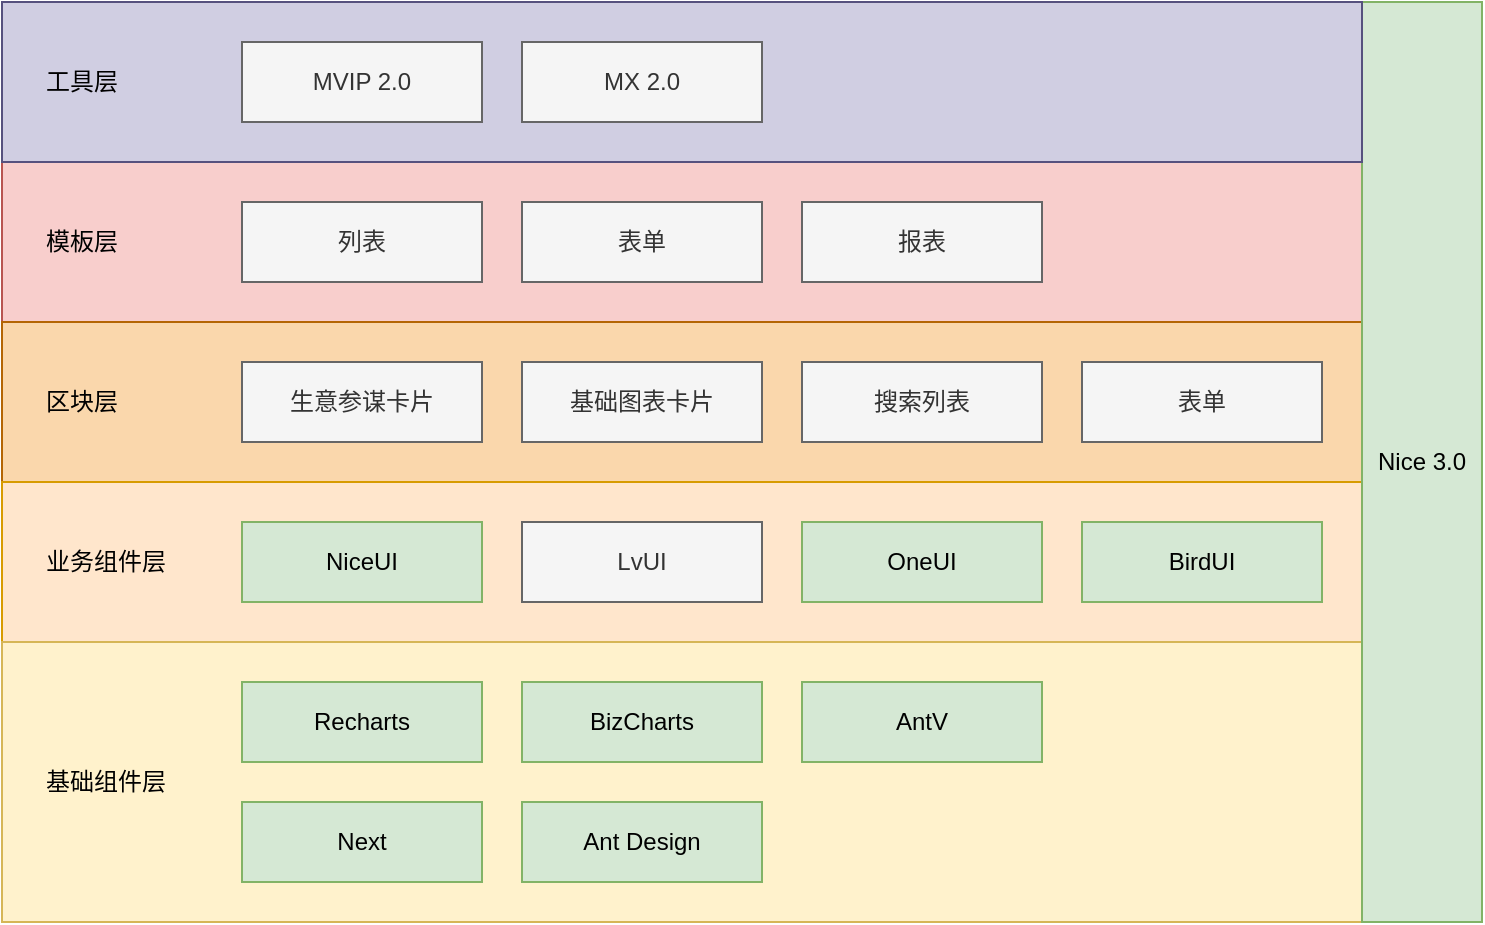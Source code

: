 <mxfile version="10.7.7" type="github"><diagram id="eCYCcVGZM8zuP2F3caHS" name="Page-1"><mxGraphModel dx="1398" dy="778" grid="1" gridSize="10" guides="1" tooltips="1" connect="1" arrows="1" fold="1" page="1" pageScale="1" pageWidth="850" pageHeight="1100" math="0" shadow="0"><root><mxCell id="0"/><mxCell id="1" parent="0"/><mxCell id="d-Ek-IJROSjr1t9yNMu3-24" value="" style="rounded=0;whiteSpace=wrap;html=1;fillColor=#f8cecc;strokeColor=#b85450;" vertex="1" parent="1"><mxGeometry x="40" y="320" width="680" height="80" as="geometry"/></mxCell><mxCell id="d-Ek-IJROSjr1t9yNMu3-23" value="" style="rounded=0;whiteSpace=wrap;html=1;fillColor=#fad7ac;strokeColor=#b46504;" vertex="1" parent="1"><mxGeometry x="40" y="400" width="680" height="80" as="geometry"/></mxCell><mxCell id="d-Ek-IJROSjr1t9yNMu3-22" value="" style="rounded=0;whiteSpace=wrap;html=1;fillColor=#ffe6cc;strokeColor=#d79b00;" vertex="1" parent="1"><mxGeometry x="40" y="480" width="680" height="80" as="geometry"/></mxCell><mxCell id="d-Ek-IJROSjr1t9yNMu3-21" value="" style="rounded=0;whiteSpace=wrap;html=1;fillColor=#fff2cc;strokeColor=#d6b656;" vertex="1" parent="1"><mxGeometry x="40" y="560" width="680" height="140" as="geometry"/></mxCell><mxCell id="d-Ek-IJROSjr1t9yNMu3-2" value="基础组件层" style="text;html=1;strokeColor=none;fillColor=none;align=left;verticalAlign=middle;whiteSpace=wrap;rounded=0;" vertex="1" parent="1"><mxGeometry x="60" y="620" width="100" height="20" as="geometry"/></mxCell><mxCell id="d-Ek-IJROSjr1t9yNMu3-3" value="Recharts" style="rounded=0;whiteSpace=wrap;html=1;fillColor=#d5e8d4;strokeColor=#82b366;" vertex="1" parent="1"><mxGeometry x="160" y="580" width="120" height="40" as="geometry"/></mxCell><mxCell id="d-Ek-IJROSjr1t9yNMu3-4" value="BizCharts" style="rounded=0;whiteSpace=wrap;html=1;fillColor=#d5e8d4;strokeColor=#82b366;" vertex="1" parent="1"><mxGeometry x="300" y="580" width="120" height="40" as="geometry"/></mxCell><mxCell id="d-Ek-IJROSjr1t9yNMu3-5" value="AntV" style="rounded=0;whiteSpace=wrap;html=1;fillColor=#d5e8d4;strokeColor=#82b366;" vertex="1" parent="1"><mxGeometry x="440" y="580" width="120" height="40" as="geometry"/></mxCell><mxCell id="d-Ek-IJROSjr1t9yNMu3-6" value="Next" style="rounded=0;whiteSpace=wrap;html=1;fillColor=#d5e8d4;strokeColor=#82b366;" vertex="1" parent="1"><mxGeometry x="160" y="640" width="120" height="40" as="geometry"/></mxCell><mxCell id="d-Ek-IJROSjr1t9yNMu3-7" value="Ant Design" style="rounded=0;whiteSpace=wrap;html=1;fillColor=#d5e8d4;strokeColor=#82b366;" vertex="1" parent="1"><mxGeometry x="300" y="640" width="120" height="40" as="geometry"/></mxCell><mxCell id="d-Ek-IJROSjr1t9yNMu3-8" value="OneUI" style="rounded=0;whiteSpace=wrap;html=1;fillColor=#d5e8d4;strokeColor=#82b366;" vertex="1" parent="1"><mxGeometry x="440" y="500" width="120" height="40" as="geometry"/></mxCell><mxCell id="d-Ek-IJROSjr1t9yNMu3-9" value="BirdUI" style="rounded=0;whiteSpace=wrap;html=1;fillColor=#d5e8d4;strokeColor=#82b366;" vertex="1" parent="1"><mxGeometry x="580" y="500" width="120" height="40" as="geometry"/></mxCell><mxCell id="d-Ek-IJROSjr1t9yNMu3-10" value="业务组件层" style="text;html=1;strokeColor=none;fillColor=none;align=left;verticalAlign=middle;whiteSpace=wrap;rounded=0;" vertex="1" parent="1"><mxGeometry x="60" y="510" width="100" height="20" as="geometry"/></mxCell><mxCell id="d-Ek-IJROSjr1t9yNMu3-11" value="NiceUI" style="rounded=0;whiteSpace=wrap;html=1;fillColor=#d5e8d4;strokeColor=#82b366;" vertex="1" parent="1"><mxGeometry x="160" y="500" width="120" height="40" as="geometry"/></mxCell><mxCell id="d-Ek-IJROSjr1t9yNMu3-12" value="LvUI" style="rounded=0;whiteSpace=wrap;html=1;fillColor=#f5f5f5;strokeColor=#666666;fontColor=#333333;" vertex="1" parent="1"><mxGeometry x="300" y="500" width="120" height="40" as="geometry"/></mxCell><mxCell id="d-Ek-IJROSjr1t9yNMu3-13" value="Nice 3.0" style="rounded=0;whiteSpace=wrap;html=1;fillColor=#d5e8d4;strokeColor=#82b366;" vertex="1" parent="1"><mxGeometry x="720" y="240" width="60" height="460" as="geometry"/></mxCell><mxCell id="d-Ek-IJROSjr1t9yNMu3-14" value="区块层" style="text;html=1;strokeColor=none;fillColor=none;align=left;verticalAlign=middle;whiteSpace=wrap;rounded=0;" vertex="1" parent="1"><mxGeometry x="60" y="430" width="100" height="20" as="geometry"/></mxCell><mxCell id="d-Ek-IJROSjr1t9yNMu3-15" value="生意参谋卡片" style="rounded=0;whiteSpace=wrap;html=1;fillColor=#f5f5f5;strokeColor=#666666;fontColor=#333333;" vertex="1" parent="1"><mxGeometry x="160" y="420" width="120" height="40" as="geometry"/></mxCell><mxCell id="d-Ek-IJROSjr1t9yNMu3-16" value="基础图表卡片" style="rounded=0;whiteSpace=wrap;html=1;fillColor=#f5f5f5;strokeColor=#666666;fontColor=#333333;" vertex="1" parent="1"><mxGeometry x="300" y="420" width="120" height="40" as="geometry"/></mxCell><mxCell id="d-Ek-IJROSjr1t9yNMu3-19" value="模板层" style="text;html=1;strokeColor=none;fillColor=none;align=left;verticalAlign=middle;whiteSpace=wrap;rounded=0;" vertex="1" parent="1"><mxGeometry x="60" y="350" width="100" height="20" as="geometry"/></mxCell><mxCell id="d-Ek-IJROSjr1t9yNMu3-25" value="搜索列表" style="rounded=0;whiteSpace=wrap;html=1;fillColor=#f5f5f5;strokeColor=#666666;fontColor=#333333;" vertex="1" parent="1"><mxGeometry x="440" y="420" width="120" height="40" as="geometry"/></mxCell><mxCell id="d-Ek-IJROSjr1t9yNMu3-26" value="表单" style="rounded=0;whiteSpace=wrap;html=1;fillColor=#f5f5f5;strokeColor=#666666;fontColor=#333333;" vertex="1" parent="1"><mxGeometry x="580" y="420" width="120" height="40" as="geometry"/></mxCell><mxCell id="d-Ek-IJROSjr1t9yNMu3-27" value="" style="rounded=0;whiteSpace=wrap;html=1;fillColor=#d0cee2;strokeColor=#56517e;" vertex="1" parent="1"><mxGeometry x="40" y="240" width="680" height="80" as="geometry"/></mxCell><mxCell id="d-Ek-IJROSjr1t9yNMu3-28" value="工具层" style="text;html=1;strokeColor=none;fillColor=none;align=left;verticalAlign=middle;whiteSpace=wrap;rounded=0;" vertex="1" parent="1"><mxGeometry x="60" y="270" width="100" height="20" as="geometry"/></mxCell><mxCell id="d-Ek-IJROSjr1t9yNMu3-29" value="MVIP 2.0" style="rounded=0;whiteSpace=wrap;html=1;fillColor=#f5f5f5;strokeColor=#666666;fontColor=#333333;" vertex="1" parent="1"><mxGeometry x="160" y="260" width="120" height="40" as="geometry"/></mxCell><mxCell id="d-Ek-IJROSjr1t9yNMu3-30" value="MX 2.0" style="rounded=0;whiteSpace=wrap;html=1;fillColor=#f5f5f5;strokeColor=#666666;fontColor=#333333;" vertex="1" parent="1"><mxGeometry x="300" y="260" width="120" height="40" as="geometry"/></mxCell><mxCell id="d-Ek-IJROSjr1t9yNMu3-36" value="列表" style="rounded=0;whiteSpace=wrap;html=1;fillColor=#f5f5f5;strokeColor=#666666;fontColor=#333333;" vertex="1" parent="1"><mxGeometry x="160" y="340" width="120" height="40" as="geometry"/></mxCell><mxCell id="d-Ek-IJROSjr1t9yNMu3-37" value="表单" style="rounded=0;whiteSpace=wrap;html=1;fillColor=#f5f5f5;strokeColor=#666666;fontColor=#333333;" vertex="1" parent="1"><mxGeometry x="300" y="340" width="120" height="40" as="geometry"/></mxCell><mxCell id="d-Ek-IJROSjr1t9yNMu3-38" value="报表" style="rounded=0;whiteSpace=wrap;html=1;fillColor=#f5f5f5;strokeColor=#666666;fontColor=#333333;" vertex="1" parent="1"><mxGeometry x="440" y="340" width="120" height="40" as="geometry"/></mxCell></root></mxGraphModel></diagram></mxfile>